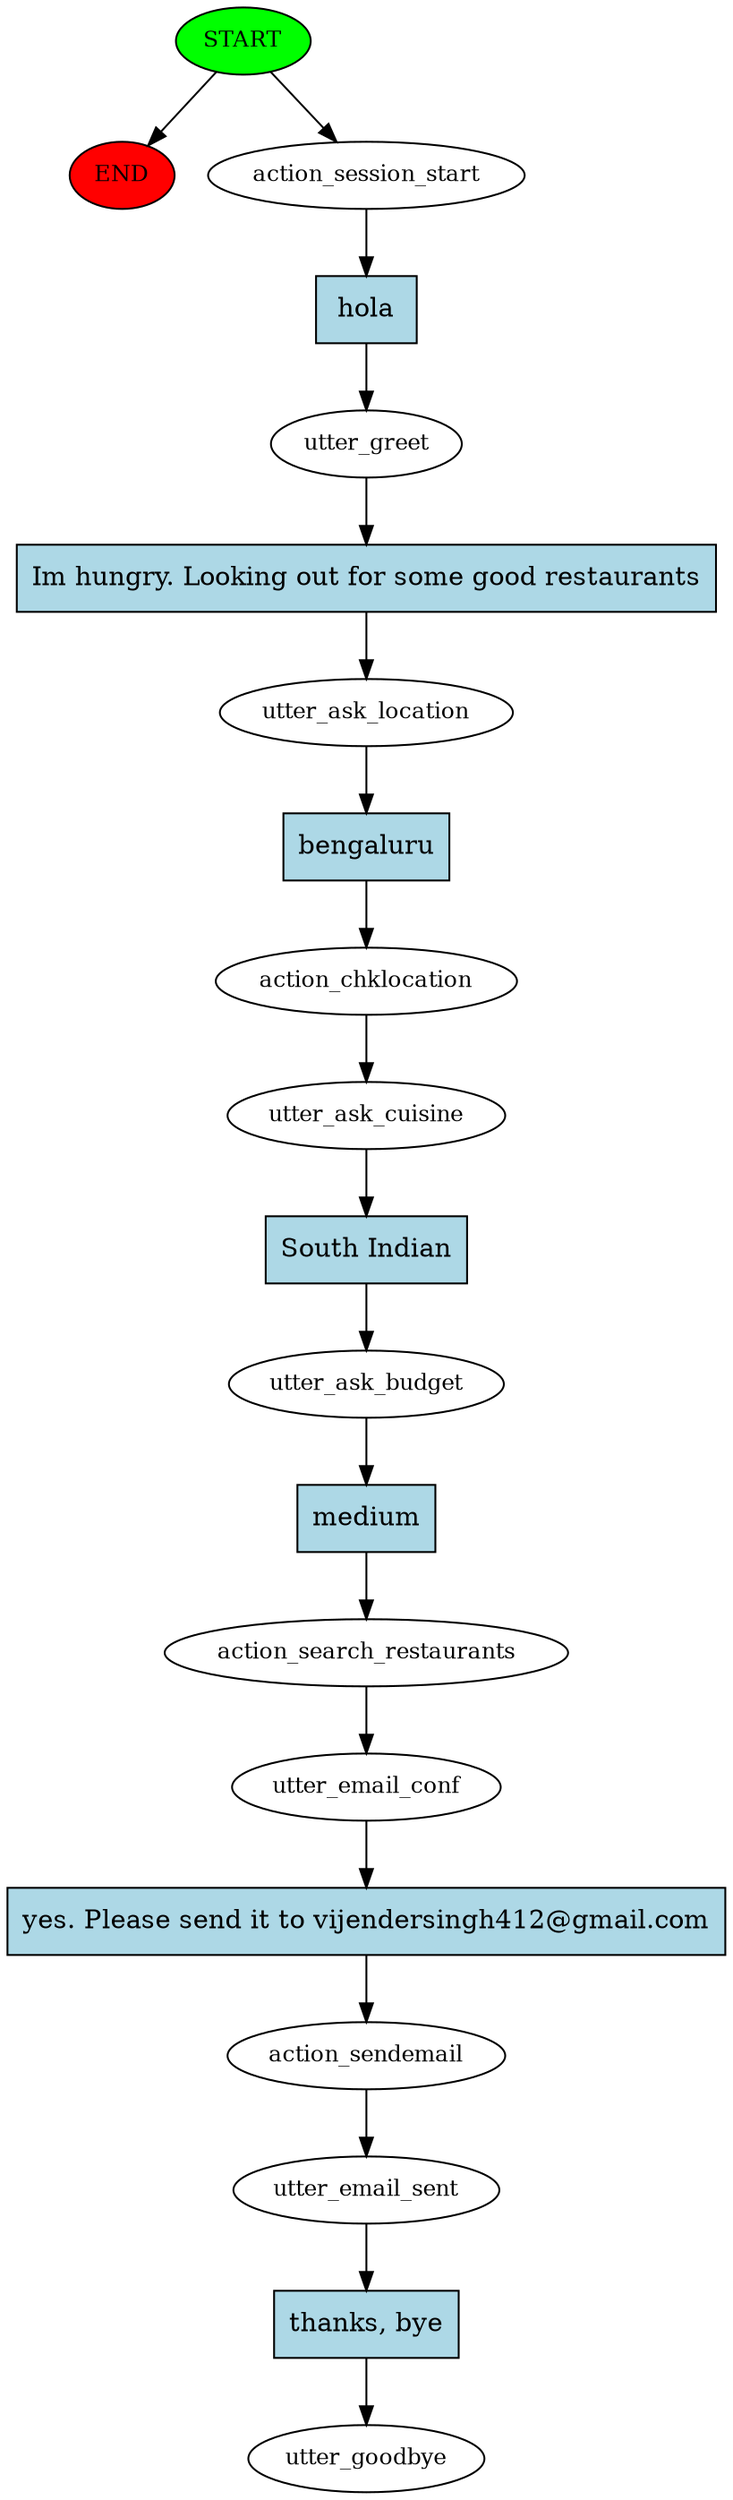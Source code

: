 digraph  {
0 [class="start active", fillcolor=green, fontsize=12, label=START, style=filled];
"-1" [class=end, fillcolor=red, fontsize=12, label=END, style=filled];
1 [class=active, fontsize=12, label=action_session_start];
2 [class=active, fontsize=12, label=utter_greet];
3 [class=active, fontsize=12, label=utter_ask_location];
4 [class=active, fontsize=12, label=action_chklocation];
5 [class=active, fontsize=12, label=utter_ask_cuisine];
6 [class=active, fontsize=12, label=utter_ask_budget];
7 [class=active, fontsize=12, label=action_search_restaurants];
8 [class=active, fontsize=12, label=utter_email_conf];
9 [class=active, fontsize=12, label=action_sendemail];
10 [class=active, fontsize=12, label=utter_email_sent];
11 [class="dashed active", fontsize=12, label=utter_goodbye];
12 [class="intent active", fillcolor=lightblue, label=hola, shape=rect, style=filled];
13 [class="intent active", fillcolor=lightblue, label="Im hungry. Looking out for some good restaurants", shape=rect, style=filled];
14 [class="intent active", fillcolor=lightblue, label=bengaluru, shape=rect, style=filled];
15 [class="intent active", fillcolor=lightblue, label="South Indian", shape=rect, style=filled];
16 [class="intent active", fillcolor=lightblue, label=medium, shape=rect, style=filled];
17 [class="intent active", fillcolor=lightblue, label="yes. Please send it to vijendersingh412@gmail.com", shape=rect, style=filled];
18 [class="intent active", fillcolor=lightblue, label="thanks, bye", shape=rect, style=filled];
0 -> "-1"  [class="", key=NONE, label=""];
0 -> 1  [class=active, key=NONE, label=""];
1 -> 12  [class=active, key=0];
2 -> 13  [class=active, key=0];
3 -> 14  [class=active, key=0];
4 -> 5  [class=active, key=NONE, label=""];
5 -> 15  [class=active, key=0];
6 -> 16  [class=active, key=0];
7 -> 8  [class=active, key=NONE, label=""];
8 -> 17  [class=active, key=0];
9 -> 10  [class=active, key=NONE, label=""];
10 -> 18  [class=active, key=0];
12 -> 2  [class=active, key=0];
13 -> 3  [class=active, key=0];
14 -> 4  [class=active, key=0];
15 -> 6  [class=active, key=0];
16 -> 7  [class=active, key=0];
17 -> 9  [class=active, key=0];
18 -> 11  [class=active, key=0];
}
